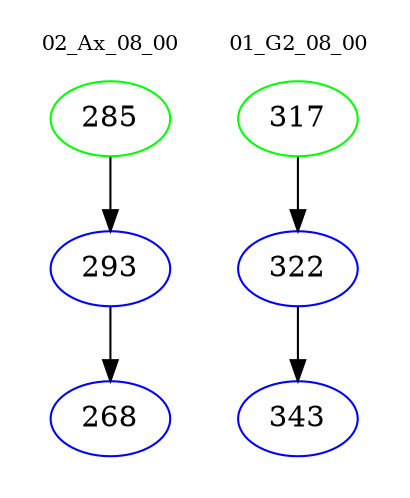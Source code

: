 digraph{
subgraph cluster_0 {
color = white
label = "02_Ax_08_00";
fontsize=10;
T0_285 [label="285", color="green"]
T0_285 -> T0_293 [color="black"]
T0_293 [label="293", color="blue"]
T0_293 -> T0_268 [color="black"]
T0_268 [label="268", color="blue"]
}
subgraph cluster_1 {
color = white
label = "01_G2_08_00";
fontsize=10;
T1_317 [label="317", color="green"]
T1_317 -> T1_322 [color="black"]
T1_322 [label="322", color="blue"]
T1_322 -> T1_343 [color="black"]
T1_343 [label="343", color="blue"]
}
}
